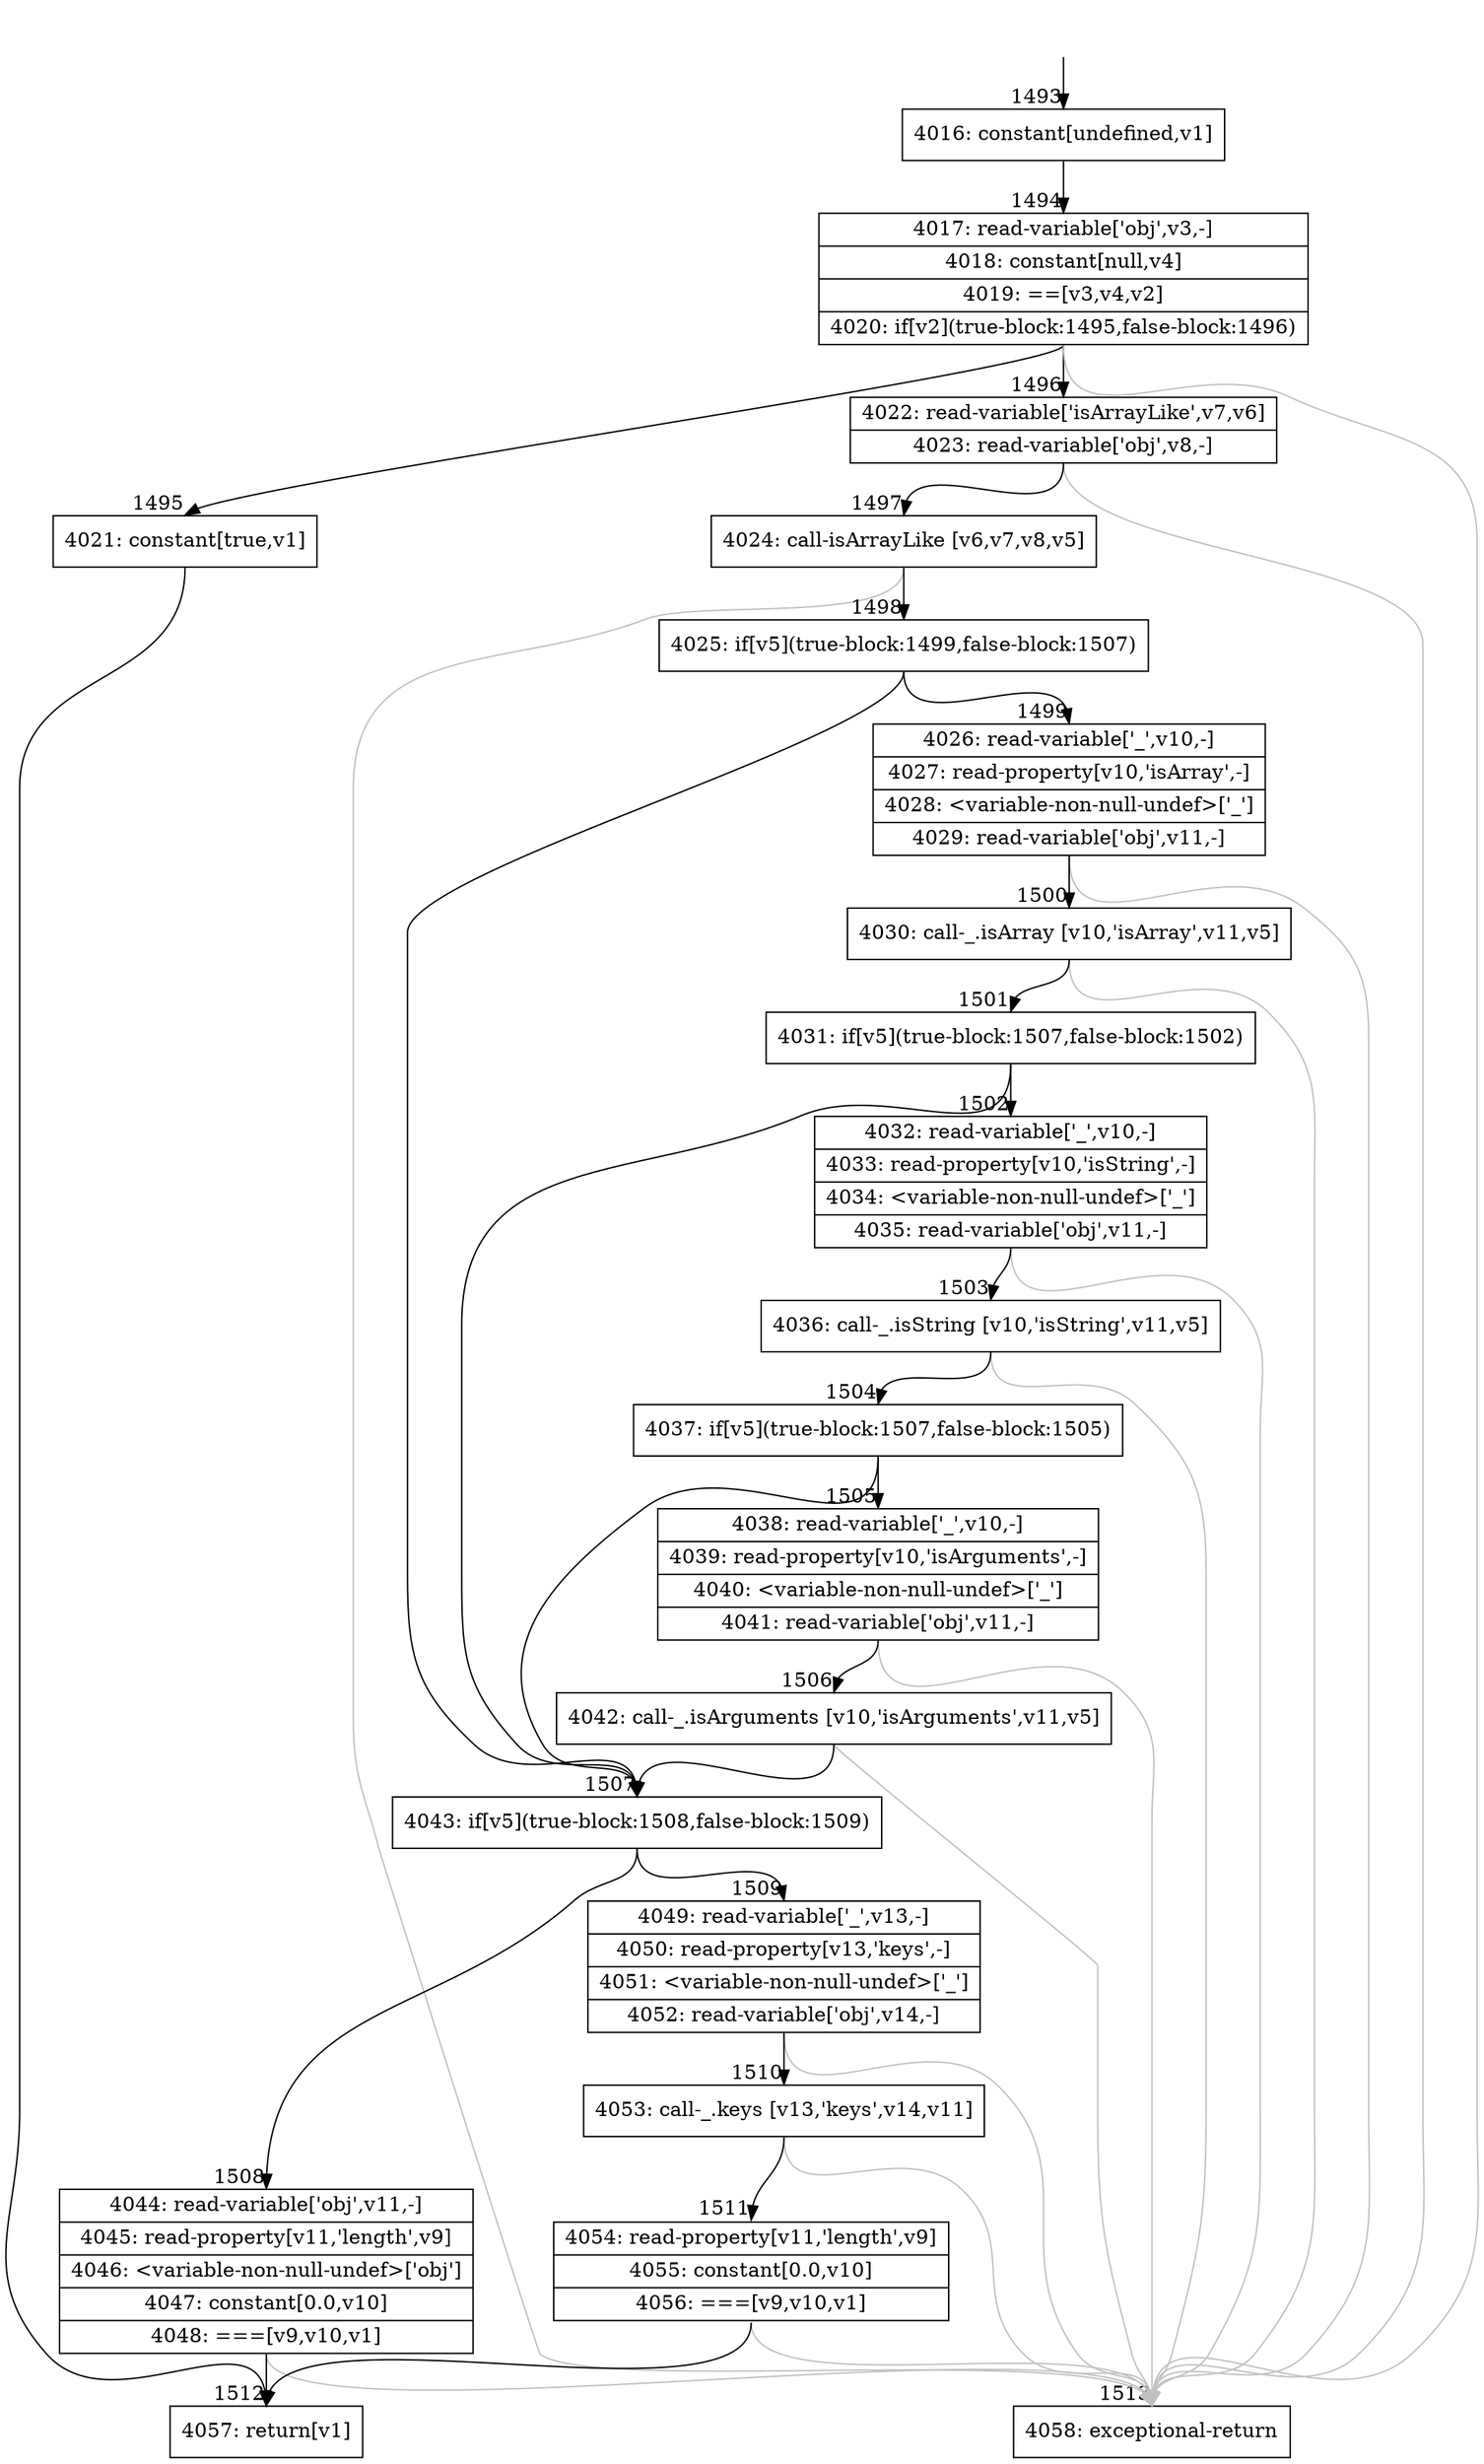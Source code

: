 digraph {
rankdir="TD"
BB_entry120[shape=none,label=""];
BB_entry120 -> BB1493 [tailport=s, headport=n, headlabel="    1493"]
BB1493 [shape=record label="{4016: constant[undefined,v1]}" ] 
BB1493 -> BB1494 [tailport=s, headport=n, headlabel="      1494"]
BB1494 [shape=record label="{4017: read-variable['obj',v3,-]|4018: constant[null,v4]|4019: ==[v3,v4,v2]|4020: if[v2](true-block:1495,false-block:1496)}" ] 
BB1494 -> BB1495 [tailport=s, headport=n, headlabel="      1495"]
BB1494 -> BB1496 [tailport=s, headport=n, headlabel="      1496"]
BB1494 -> BB1513 [tailport=s, headport=n, color=gray, headlabel="      1513"]
BB1495 [shape=record label="{4021: constant[true,v1]}" ] 
BB1495 -> BB1512 [tailport=s, headport=n, headlabel="      1512"]
BB1496 [shape=record label="{4022: read-variable['isArrayLike',v7,v6]|4023: read-variable['obj',v8,-]}" ] 
BB1496 -> BB1497 [tailport=s, headport=n, headlabel="      1497"]
BB1496 -> BB1513 [tailport=s, headport=n, color=gray]
BB1497 [shape=record label="{4024: call-isArrayLike [v6,v7,v8,v5]}" ] 
BB1497 -> BB1498 [tailport=s, headport=n, headlabel="      1498"]
BB1497 -> BB1513 [tailport=s, headport=n, color=gray]
BB1498 [shape=record label="{4025: if[v5](true-block:1499,false-block:1507)}" ] 
BB1498 -> BB1507 [tailport=s, headport=n, headlabel="      1507"]
BB1498 -> BB1499 [tailport=s, headport=n, headlabel="      1499"]
BB1499 [shape=record label="{4026: read-variable['_',v10,-]|4027: read-property[v10,'isArray',-]|4028: \<variable-non-null-undef\>['_']|4029: read-variable['obj',v11,-]}" ] 
BB1499 -> BB1500 [tailport=s, headport=n, headlabel="      1500"]
BB1499 -> BB1513 [tailport=s, headport=n, color=gray]
BB1500 [shape=record label="{4030: call-_.isArray [v10,'isArray',v11,v5]}" ] 
BB1500 -> BB1501 [tailport=s, headport=n, headlabel="      1501"]
BB1500 -> BB1513 [tailport=s, headport=n, color=gray]
BB1501 [shape=record label="{4031: if[v5](true-block:1507,false-block:1502)}" ] 
BB1501 -> BB1507 [tailport=s, headport=n]
BB1501 -> BB1502 [tailport=s, headport=n, headlabel="      1502"]
BB1502 [shape=record label="{4032: read-variable['_',v10,-]|4033: read-property[v10,'isString',-]|4034: \<variable-non-null-undef\>['_']|4035: read-variable['obj',v11,-]}" ] 
BB1502 -> BB1503 [tailport=s, headport=n, headlabel="      1503"]
BB1502 -> BB1513 [tailport=s, headport=n, color=gray]
BB1503 [shape=record label="{4036: call-_.isString [v10,'isString',v11,v5]}" ] 
BB1503 -> BB1504 [tailport=s, headport=n, headlabel="      1504"]
BB1503 -> BB1513 [tailport=s, headport=n, color=gray]
BB1504 [shape=record label="{4037: if[v5](true-block:1507,false-block:1505)}" ] 
BB1504 -> BB1507 [tailport=s, headport=n]
BB1504 -> BB1505 [tailport=s, headport=n, headlabel="      1505"]
BB1505 [shape=record label="{4038: read-variable['_',v10,-]|4039: read-property[v10,'isArguments',-]|4040: \<variable-non-null-undef\>['_']|4041: read-variable['obj',v11,-]}" ] 
BB1505 -> BB1506 [tailport=s, headport=n, headlabel="      1506"]
BB1505 -> BB1513 [tailport=s, headport=n, color=gray]
BB1506 [shape=record label="{4042: call-_.isArguments [v10,'isArguments',v11,v5]}" ] 
BB1506 -> BB1507 [tailport=s, headport=n]
BB1506 -> BB1513 [tailport=s, headport=n, color=gray]
BB1507 [shape=record label="{4043: if[v5](true-block:1508,false-block:1509)}" ] 
BB1507 -> BB1508 [tailport=s, headport=n, headlabel="      1508"]
BB1507 -> BB1509 [tailport=s, headport=n, headlabel="      1509"]
BB1508 [shape=record label="{4044: read-variable['obj',v11,-]|4045: read-property[v11,'length',v9]|4046: \<variable-non-null-undef\>['obj']|4047: constant[0.0,v10]|4048: ===[v9,v10,v1]}" ] 
BB1508 -> BB1512 [tailport=s, headport=n]
BB1508 -> BB1513 [tailport=s, headport=n, color=gray]
BB1509 [shape=record label="{4049: read-variable['_',v13,-]|4050: read-property[v13,'keys',-]|4051: \<variable-non-null-undef\>['_']|4052: read-variable['obj',v14,-]}" ] 
BB1509 -> BB1510 [tailport=s, headport=n, headlabel="      1510"]
BB1509 -> BB1513 [tailport=s, headport=n, color=gray]
BB1510 [shape=record label="{4053: call-_.keys [v13,'keys',v14,v11]}" ] 
BB1510 -> BB1511 [tailport=s, headport=n, headlabel="      1511"]
BB1510 -> BB1513 [tailport=s, headport=n, color=gray]
BB1511 [shape=record label="{4054: read-property[v11,'length',v9]|4055: constant[0.0,v10]|4056: ===[v9,v10,v1]}" ] 
BB1511 -> BB1512 [tailport=s, headport=n]
BB1511 -> BB1513 [tailport=s, headport=n, color=gray]
BB1512 [shape=record label="{4057: return[v1]}" ] 
BB1513 [shape=record label="{4058: exceptional-return}" ] 
//#$~ 1197
}
